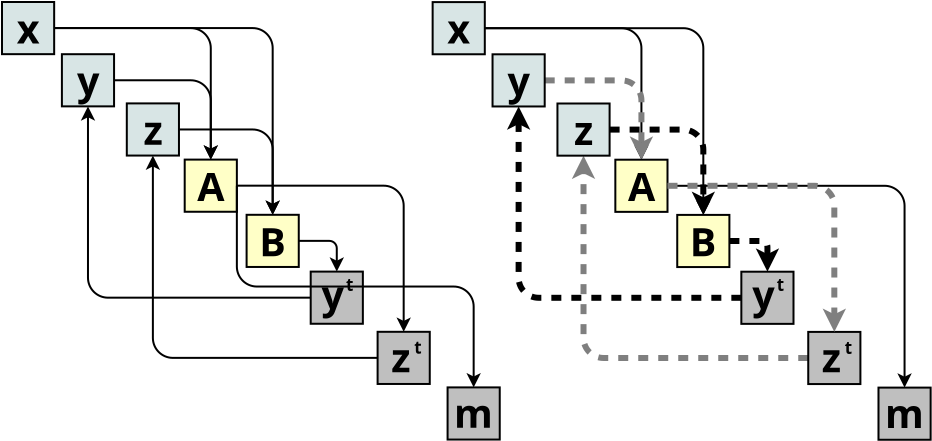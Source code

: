 <?xml version="1.0" encoding="UTF-8"?>
<dia:diagram xmlns:dia="http://www.lysator.liu.se/~alla/dia/">
  <dia:layer name="Background" visible="true" active="true">
    <dia:object type="Standard - ZigZagLine" version="1" id="O0">
      <dia:attribute name="obj_pos">
        <dia:point val="22.3,11.352"/>
      </dia:attribute>
      <dia:attribute name="obj_bb">
        <dia:rectangle val="22.25,11.302;30.493,18.04"/>
      </dia:attribute>
      <dia:attribute name="orth_points">
        <dia:point val="22.3,11.352"/>
        <dia:point val="30.131,11.352"/>
        <dia:point val="30.131,17.928"/>
      </dia:attribute>
      <dia:attribute name="orth_orient">
        <dia:enum val="0"/>
        <dia:enum val="1"/>
      </dia:attribute>
      <dia:attribute name="autorouting">
        <dia:boolean val="true"/>
      </dia:attribute>
      <dia:attribute name="end_arrow">
        <dia:enum val="22"/>
      </dia:attribute>
      <dia:attribute name="end_arrow_length">
        <dia:real val="0.5"/>
      </dia:attribute>
      <dia:attribute name="end_arrow_width">
        <dia:real val="0.5"/>
      </dia:attribute>
      <dia:attribute name="corner_radius">
        <dia:real val="1"/>
      </dia:attribute>
    </dia:object>
    <dia:object type="Standard - ZigZagLine" version="1" id="O1">
      <dia:attribute name="obj_pos">
        <dia:point val="22.3,11.352"/>
      </dia:attribute>
      <dia:attribute name="obj_bb">
        <dia:rectangle val="22.25,11.302;33.588,20.8"/>
      </dia:attribute>
      <dia:attribute name="orth_points">
        <dia:point val="22.3,11.352"/>
        <dia:point val="33.226,11.352"/>
        <dia:point val="33.226,20.688"/>
      </dia:attribute>
      <dia:attribute name="orth_orient">
        <dia:enum val="0"/>
        <dia:enum val="1"/>
      </dia:attribute>
      <dia:attribute name="autorouting">
        <dia:boolean val="true"/>
      </dia:attribute>
      <dia:attribute name="end_arrow">
        <dia:enum val="22"/>
      </dia:attribute>
      <dia:attribute name="end_arrow_length">
        <dia:real val="0.5"/>
      </dia:attribute>
      <dia:attribute name="end_arrow_width">
        <dia:real val="0.5"/>
      </dia:attribute>
      <dia:attribute name="corner_radius">
        <dia:real val="1"/>
      </dia:attribute>
    </dia:object>
    <dia:object type="Standard - ZigZagLine" version="1" id="O2">
      <dia:attribute name="obj_pos">
        <dia:point val="25.295,13.962"/>
      </dia:attribute>
      <dia:attribute name="obj_bb">
        <dia:rectangle val="25.245,13.912;30.493,18.04"/>
      </dia:attribute>
      <dia:attribute name="orth_points">
        <dia:point val="25.295,13.962"/>
        <dia:point val="30.131,13.962"/>
        <dia:point val="30.131,17.928"/>
      </dia:attribute>
      <dia:attribute name="orth_orient">
        <dia:enum val="0"/>
        <dia:enum val="1"/>
      </dia:attribute>
      <dia:attribute name="autorouting">
        <dia:boolean val="true"/>
      </dia:attribute>
      <dia:attribute name="end_arrow">
        <dia:enum val="22"/>
      </dia:attribute>
      <dia:attribute name="end_arrow_length">
        <dia:real val="0.5"/>
      </dia:attribute>
      <dia:attribute name="end_arrow_width">
        <dia:real val="0.5"/>
      </dia:attribute>
      <dia:attribute name="corner_radius">
        <dia:real val="1"/>
      </dia:attribute>
    </dia:object>
    <dia:object type="Standard - ZigZagLine" version="1" id="O3">
      <dia:attribute name="obj_pos">
        <dia:point val="31.435,19.232"/>
      </dia:attribute>
      <dia:attribute name="obj_bb">
        <dia:rectangle val="31.385,19.182;40.138,26.65"/>
      </dia:attribute>
      <dia:attribute name="orth_points">
        <dia:point val="31.435,19.232"/>
        <dia:point val="39.776,19.232"/>
        <dia:point val="39.776,26.538"/>
      </dia:attribute>
      <dia:attribute name="orth_orient">
        <dia:enum val="0"/>
        <dia:enum val="1"/>
      </dia:attribute>
      <dia:attribute name="autorouting">
        <dia:boolean val="true"/>
      </dia:attribute>
      <dia:attribute name="end_arrow">
        <dia:enum val="22"/>
      </dia:attribute>
      <dia:attribute name="end_arrow_length">
        <dia:real val="0.5"/>
      </dia:attribute>
      <dia:attribute name="end_arrow_width">
        <dia:real val="0.5"/>
      </dia:attribute>
      <dia:attribute name="corner_radius">
        <dia:real val="1"/>
      </dia:attribute>
    </dia:object>
    <dia:object type="Standard - ZigZagLine" version="1" id="O4">
      <dia:attribute name="obj_pos">
        <dia:point val="34.53,21.992"/>
      </dia:attribute>
      <dia:attribute name="obj_bb">
        <dia:rectangle val="34.48,21.942;36.793,23.64"/>
      </dia:attribute>
      <dia:attribute name="orth_points">
        <dia:point val="34.53,21.992"/>
        <dia:point val="36.431,21.992"/>
        <dia:point val="36.431,23.528"/>
      </dia:attribute>
      <dia:attribute name="orth_orient">
        <dia:enum val="0"/>
        <dia:enum val="1"/>
      </dia:attribute>
      <dia:attribute name="autorouting">
        <dia:boolean val="true"/>
      </dia:attribute>
      <dia:attribute name="end_arrow">
        <dia:enum val="22"/>
      </dia:attribute>
      <dia:attribute name="end_arrow_length">
        <dia:real val="0.5"/>
      </dia:attribute>
      <dia:attribute name="end_arrow_width">
        <dia:real val="0.5"/>
      </dia:attribute>
      <dia:attribute name="corner_radius">
        <dia:real val="1"/>
      </dia:attribute>
    </dia:object>
    <dia:object type="Standard - ZigZagLine" version="1" id="O5">
      <dia:attribute name="obj_pos">
        <dia:point val="28.54,16.422"/>
      </dia:attribute>
      <dia:attribute name="obj_bb">
        <dia:rectangle val="28.49,16.372;33.588,20.8"/>
      </dia:attribute>
      <dia:attribute name="orth_points">
        <dia:point val="28.54,16.422"/>
        <dia:point val="33.226,16.422"/>
        <dia:point val="33.226,20.688"/>
      </dia:attribute>
      <dia:attribute name="orth_orient">
        <dia:enum val="0"/>
        <dia:enum val="1"/>
      </dia:attribute>
      <dia:attribute name="autorouting">
        <dia:boolean val="true"/>
      </dia:attribute>
      <dia:attribute name="end_arrow">
        <dia:enum val="22"/>
      </dia:attribute>
      <dia:attribute name="end_arrow_length">
        <dia:real val="0.5"/>
      </dia:attribute>
      <dia:attribute name="end_arrow_width">
        <dia:real val="0.5"/>
      </dia:attribute>
      <dia:attribute name="corner_radius">
        <dia:real val="1"/>
      </dia:attribute>
    </dia:object>
    <dia:object type="Standard - ZigZagLine" version="1" id="O6">
      <dia:attribute name="obj_pos">
        <dia:point val="38.472,27.842"/>
      </dia:attribute>
      <dia:attribute name="obj_bb">
        <dia:rectangle val="26.874,17.614;38.522,27.892"/>
      </dia:attribute>
      <dia:attribute name="orth_points">
        <dia:point val="38.472,27.842"/>
        <dia:point val="27.236,27.842"/>
        <dia:point val="27.236,17.726"/>
      </dia:attribute>
      <dia:attribute name="orth_orient">
        <dia:enum val="0"/>
        <dia:enum val="1"/>
      </dia:attribute>
      <dia:attribute name="autorouting">
        <dia:boolean val="true"/>
      </dia:attribute>
      <dia:attribute name="end_arrow">
        <dia:enum val="22"/>
      </dia:attribute>
      <dia:attribute name="end_arrow_length">
        <dia:real val="0.5"/>
      </dia:attribute>
      <dia:attribute name="end_arrow_width">
        <dia:real val="0.5"/>
      </dia:attribute>
      <dia:attribute name="corner_radius">
        <dia:real val="1"/>
      </dia:attribute>
    </dia:object>
    <dia:object type="Standard - ZigZagLine" version="1" id="O7">
      <dia:attribute name="obj_pos">
        <dia:point val="35.127,24.832"/>
      </dia:attribute>
      <dia:attribute name="obj_bb">
        <dia:rectangle val="23.629,15.154;35.177,24.882"/>
      </dia:attribute>
      <dia:attribute name="orth_points">
        <dia:point val="35.127,24.832"/>
        <dia:point val="23.991,24.832"/>
        <dia:point val="23.991,15.266"/>
      </dia:attribute>
      <dia:attribute name="orth_orient">
        <dia:enum val="0"/>
        <dia:enum val="1"/>
      </dia:attribute>
      <dia:attribute name="autorouting">
        <dia:boolean val="true"/>
      </dia:attribute>
      <dia:attribute name="end_arrow">
        <dia:enum val="22"/>
      </dia:attribute>
      <dia:attribute name="end_arrow_length">
        <dia:real val="0.5"/>
      </dia:attribute>
      <dia:attribute name="end_arrow_width">
        <dia:real val="0.5"/>
      </dia:attribute>
      <dia:attribute name="corner_radius">
        <dia:real val="1"/>
      </dia:attribute>
    </dia:object>
    <dia:object type="Standard - Box" version="0" id="O8">
      <dia:attribute name="obj_pos">
        <dia:point val="19.692,10.048"/>
      </dia:attribute>
      <dia:attribute name="obj_bb">
        <dia:rectangle val="19.642,9.998;22.35,12.706"/>
      </dia:attribute>
      <dia:attribute name="elem_corner">
        <dia:point val="19.692,10.048"/>
      </dia:attribute>
      <dia:attribute name="elem_width">
        <dia:real val="2.608"/>
      </dia:attribute>
      <dia:attribute name="elem_height">
        <dia:real val="2.608"/>
      </dia:attribute>
      <dia:attribute name="border_width">
        <dia:real val="0.1"/>
      </dia:attribute>
      <dia:attribute name="inner_color">
        <dia:color val="#d8e5e5"/>
      </dia:attribute>
      <dia:attribute name="show_background">
        <dia:boolean val="true"/>
      </dia:attribute>
      <dia:attribute name="aspect">
        <dia:enum val="2"/>
      </dia:attribute>
    </dia:object>
    <dia:object type="Standard - Text" version="1" id="O9">
      <dia:attribute name="obj_pos">
        <dia:point val="20.996,11.352"/>
      </dia:attribute>
      <dia:attribute name="obj_bb">
        <dia:rectangle val="20.359,10.201;21.634,12.503"/>
      </dia:attribute>
      <dia:attribute name="text">
        <dia:composite type="text">
          <dia:attribute name="string">
            <dia:string>#x#</dia:string>
          </dia:attribute>
          <dia:attribute name="font">
            <dia:font family="sans" style="80" name="Helvetica-Bold"/>
          </dia:attribute>
          <dia:attribute name="height">
            <dia:real val="2.469"/>
          </dia:attribute>
          <dia:attribute name="pos">
            <dia:point val="20.996,12.036"/>
          </dia:attribute>
          <dia:attribute name="color">
            <dia:color val="#000000"/>
          </dia:attribute>
          <dia:attribute name="alignment">
            <dia:enum val="1"/>
          </dia:attribute>
        </dia:composite>
      </dia:attribute>
      <dia:attribute name="valign">
        <dia:enum val="2"/>
      </dia:attribute>
      <dia:connections>
        <dia:connection handle="0" to="O8" connection="8"/>
      </dia:connections>
    </dia:object>
    <dia:object type="Standard - Box" version="0" id="O10">
      <dia:attribute name="obj_pos">
        <dia:point val="22.687,12.658"/>
      </dia:attribute>
      <dia:attribute name="obj_bb">
        <dia:rectangle val="22.637,12.608;25.345,15.316"/>
      </dia:attribute>
      <dia:attribute name="elem_corner">
        <dia:point val="22.687,12.658"/>
      </dia:attribute>
      <dia:attribute name="elem_width">
        <dia:real val="2.608"/>
      </dia:attribute>
      <dia:attribute name="elem_height">
        <dia:real val="2.608"/>
      </dia:attribute>
      <dia:attribute name="border_width">
        <dia:real val="0.1"/>
      </dia:attribute>
      <dia:attribute name="inner_color">
        <dia:color val="#d8e5e5"/>
      </dia:attribute>
      <dia:attribute name="show_background">
        <dia:boolean val="true"/>
      </dia:attribute>
      <dia:attribute name="aspect">
        <dia:enum val="2"/>
      </dia:attribute>
    </dia:object>
    <dia:object type="Standard - Text" version="1" id="O11">
      <dia:attribute name="obj_pos">
        <dia:point val="23.991,13.962"/>
      </dia:attribute>
      <dia:attribute name="obj_bb">
        <dia:rectangle val="23.347,12.811;24.635,15.113"/>
      </dia:attribute>
      <dia:attribute name="text">
        <dia:composite type="text">
          <dia:attribute name="string">
            <dia:string>#y#</dia:string>
          </dia:attribute>
          <dia:attribute name="font">
            <dia:font family="sans" style="80" name="Helvetica-Bold"/>
          </dia:attribute>
          <dia:attribute name="height">
            <dia:real val="2.469"/>
          </dia:attribute>
          <dia:attribute name="pos">
            <dia:point val="23.991,14.646"/>
          </dia:attribute>
          <dia:attribute name="color">
            <dia:color val="#000000"/>
          </dia:attribute>
          <dia:attribute name="alignment">
            <dia:enum val="1"/>
          </dia:attribute>
        </dia:composite>
      </dia:attribute>
      <dia:attribute name="valign">
        <dia:enum val="2"/>
      </dia:attribute>
      <dia:connections>
        <dia:connection handle="0" to="O10" connection="8"/>
      </dia:connections>
    </dia:object>
    <dia:object type="Standard - Box" version="0" id="O12">
      <dia:attribute name="obj_pos">
        <dia:point val="25.932,15.118"/>
      </dia:attribute>
      <dia:attribute name="obj_bb">
        <dia:rectangle val="25.882,15.068;28.59,17.776"/>
      </dia:attribute>
      <dia:attribute name="elem_corner">
        <dia:point val="25.932,15.118"/>
      </dia:attribute>
      <dia:attribute name="elem_width">
        <dia:real val="2.608"/>
      </dia:attribute>
      <dia:attribute name="elem_height">
        <dia:real val="2.608"/>
      </dia:attribute>
      <dia:attribute name="border_width">
        <dia:real val="0.1"/>
      </dia:attribute>
      <dia:attribute name="inner_color">
        <dia:color val="#d8e5e5"/>
      </dia:attribute>
      <dia:attribute name="show_background">
        <dia:boolean val="true"/>
      </dia:attribute>
      <dia:attribute name="aspect">
        <dia:enum val="2"/>
      </dia:attribute>
    </dia:object>
    <dia:object type="Standard - Text" version="1" id="O13">
      <dia:attribute name="obj_pos">
        <dia:point val="27.236,16.422"/>
      </dia:attribute>
      <dia:attribute name="obj_bb">
        <dia:rectangle val="26.661,15.271;27.811,17.573"/>
      </dia:attribute>
      <dia:attribute name="text">
        <dia:composite type="text">
          <dia:attribute name="string">
            <dia:string>#z#</dia:string>
          </dia:attribute>
          <dia:attribute name="font">
            <dia:font family="sans" style="80" name="Helvetica-Bold"/>
          </dia:attribute>
          <dia:attribute name="height">
            <dia:real val="2.469"/>
          </dia:attribute>
          <dia:attribute name="pos">
            <dia:point val="27.236,17.106"/>
          </dia:attribute>
          <dia:attribute name="color">
            <dia:color val="#000000"/>
          </dia:attribute>
          <dia:attribute name="alignment">
            <dia:enum val="1"/>
          </dia:attribute>
        </dia:composite>
      </dia:attribute>
      <dia:attribute name="valign">
        <dia:enum val="2"/>
      </dia:attribute>
      <dia:connections>
        <dia:connection handle="0" to="O12" connection="8"/>
      </dia:connections>
    </dia:object>
    <dia:object type="Standard - Box" version="0" id="O14">
      <dia:attribute name="obj_pos">
        <dia:point val="28.827,17.928"/>
      </dia:attribute>
      <dia:attribute name="obj_bb">
        <dia:rectangle val="28.777,17.878;31.485,20.586"/>
      </dia:attribute>
      <dia:attribute name="elem_corner">
        <dia:point val="28.827,17.928"/>
      </dia:attribute>
      <dia:attribute name="elem_width">
        <dia:real val="2.608"/>
      </dia:attribute>
      <dia:attribute name="elem_height">
        <dia:real val="2.608"/>
      </dia:attribute>
      <dia:attribute name="border_width">
        <dia:real val="0.1"/>
      </dia:attribute>
      <dia:attribute name="inner_color">
        <dia:color val="#ffffc7"/>
      </dia:attribute>
      <dia:attribute name="show_background">
        <dia:boolean val="true"/>
      </dia:attribute>
      <dia:attribute name="aspect">
        <dia:enum val="2"/>
      </dia:attribute>
    </dia:object>
    <dia:object type="Standard - Text" version="1" id="O15">
      <dia:attribute name="obj_pos">
        <dia:point val="30.131,19.232"/>
      </dia:attribute>
      <dia:attribute name="obj_bb">
        <dia:rectangle val="29.366,18.081;30.896,20.383"/>
      </dia:attribute>
      <dia:attribute name="text">
        <dia:composite type="text">
          <dia:attribute name="string">
            <dia:string>#A#</dia:string>
          </dia:attribute>
          <dia:attribute name="font">
            <dia:font family="sans" style="80" name="Helvetica-Bold"/>
          </dia:attribute>
          <dia:attribute name="height">
            <dia:real val="2.469"/>
          </dia:attribute>
          <dia:attribute name="pos">
            <dia:point val="30.131,19.916"/>
          </dia:attribute>
          <dia:attribute name="color">
            <dia:color val="#000000"/>
          </dia:attribute>
          <dia:attribute name="alignment">
            <dia:enum val="1"/>
          </dia:attribute>
        </dia:composite>
      </dia:attribute>
      <dia:attribute name="valign">
        <dia:enum val="2"/>
      </dia:attribute>
      <dia:connections>
        <dia:connection handle="0" to="O14" connection="8"/>
      </dia:connections>
    </dia:object>
    <dia:object type="Standard - Box" version="0" id="O16">
      <dia:attribute name="obj_pos">
        <dia:point val="31.922,20.688"/>
      </dia:attribute>
      <dia:attribute name="obj_bb">
        <dia:rectangle val="31.872,20.638;34.58,23.346"/>
      </dia:attribute>
      <dia:attribute name="elem_corner">
        <dia:point val="31.922,20.688"/>
      </dia:attribute>
      <dia:attribute name="elem_width">
        <dia:real val="2.608"/>
      </dia:attribute>
      <dia:attribute name="elem_height">
        <dia:real val="2.608"/>
      </dia:attribute>
      <dia:attribute name="border_width">
        <dia:real val="0.1"/>
      </dia:attribute>
      <dia:attribute name="inner_color">
        <dia:color val="#ffffc7"/>
      </dia:attribute>
      <dia:attribute name="show_background">
        <dia:boolean val="true"/>
      </dia:attribute>
      <dia:attribute name="aspect">
        <dia:enum val="2"/>
      </dia:attribute>
    </dia:object>
    <dia:object type="Standard - Text" version="1" id="O17">
      <dia:attribute name="obj_pos">
        <dia:point val="33.226,21.992"/>
      </dia:attribute>
      <dia:attribute name="obj_bb">
        <dia:rectangle val="32.472,20.841;33.98,23.143"/>
      </dia:attribute>
      <dia:attribute name="text">
        <dia:composite type="text">
          <dia:attribute name="string">
            <dia:string>#B#</dia:string>
          </dia:attribute>
          <dia:attribute name="font">
            <dia:font family="sans" style="80" name="Helvetica-Bold"/>
          </dia:attribute>
          <dia:attribute name="height">
            <dia:real val="2.469"/>
          </dia:attribute>
          <dia:attribute name="pos">
            <dia:point val="33.226,22.676"/>
          </dia:attribute>
          <dia:attribute name="color">
            <dia:color val="#000000"/>
          </dia:attribute>
          <dia:attribute name="alignment">
            <dia:enum val="1"/>
          </dia:attribute>
        </dia:composite>
      </dia:attribute>
      <dia:attribute name="valign">
        <dia:enum val="2"/>
      </dia:attribute>
      <dia:connections>
        <dia:connection handle="0" to="O16" connection="8"/>
      </dia:connections>
    </dia:object>
    <dia:object type="Standard - Box" version="0" id="O18">
      <dia:attribute name="obj_pos">
        <dia:point val="35.127,23.528"/>
      </dia:attribute>
      <dia:attribute name="obj_bb">
        <dia:rectangle val="35.077,23.478;37.785,26.186"/>
      </dia:attribute>
      <dia:attribute name="elem_corner">
        <dia:point val="35.127,23.528"/>
      </dia:attribute>
      <dia:attribute name="elem_width">
        <dia:real val="2.608"/>
      </dia:attribute>
      <dia:attribute name="elem_height">
        <dia:real val="2.608"/>
      </dia:attribute>
      <dia:attribute name="border_width">
        <dia:real val="0.1"/>
      </dia:attribute>
      <dia:attribute name="inner_color">
        <dia:color val="#bfbfbf"/>
      </dia:attribute>
      <dia:attribute name="show_background">
        <dia:boolean val="true"/>
      </dia:attribute>
      <dia:attribute name="aspect">
        <dia:enum val="2"/>
      </dia:attribute>
    </dia:object>
    <dia:group>
      <dia:object type="Standard - Text" version="1" id="O19">
        <dia:attribute name="obj_pos">
          <dia:point val="36.221,24.652"/>
        </dia:attribute>
        <dia:attribute name="obj_bb">
          <dia:rectangle val="35.577,23.501;36.865,25.803"/>
        </dia:attribute>
        <dia:attribute name="text">
          <dia:composite type="text">
            <dia:attribute name="string">
              <dia:string>#y#</dia:string>
            </dia:attribute>
            <dia:attribute name="font">
              <dia:font family="sans" style="80" name="Helvetica-Bold"/>
            </dia:attribute>
            <dia:attribute name="height">
              <dia:real val="2.469"/>
            </dia:attribute>
            <dia:attribute name="pos">
              <dia:point val="36.221,25.336"/>
            </dia:attribute>
            <dia:attribute name="color">
              <dia:color val="#000000"/>
            </dia:attribute>
            <dia:attribute name="alignment">
              <dia:enum val="1"/>
            </dia:attribute>
          </dia:composite>
        </dia:attribute>
        <dia:attribute name="valign">
          <dia:enum val="2"/>
        </dia:attribute>
      </dia:object>
      <dia:object type="Standard - Text" version="1" id="O20">
        <dia:attribute name="obj_pos">
          <dia:point val="36.895,24.498"/>
        </dia:attribute>
        <dia:attribute name="obj_bb">
          <dia:rectangle val="36.895,23.711;37.3,24.698"/>
        </dia:attribute>
        <dia:attribute name="text">
          <dia:composite type="text">
            <dia:attribute name="string">
              <dia:string>#t#</dia:string>
            </dia:attribute>
            <dia:attribute name="font">
              <dia:font family="sans" style="80" name="Helvetica-Bold"/>
            </dia:attribute>
            <dia:attribute name="height">
              <dia:real val="1.058"/>
            </dia:attribute>
            <dia:attribute name="pos">
              <dia:point val="36.895,24.498"/>
            </dia:attribute>
            <dia:attribute name="color">
              <dia:color val="#000000"/>
            </dia:attribute>
            <dia:attribute name="alignment">
              <dia:enum val="0"/>
            </dia:attribute>
          </dia:composite>
        </dia:attribute>
        <dia:attribute name="valign">
          <dia:enum val="3"/>
        </dia:attribute>
      </dia:object>
    </dia:group>
    <dia:object type="Standard - Box" version="0" id="O21">
      <dia:attribute name="obj_pos">
        <dia:point val="38.472,26.538"/>
      </dia:attribute>
      <dia:attribute name="obj_bb">
        <dia:rectangle val="38.422,26.488;41.13,29.196"/>
      </dia:attribute>
      <dia:attribute name="elem_corner">
        <dia:point val="38.472,26.538"/>
      </dia:attribute>
      <dia:attribute name="elem_width">
        <dia:real val="2.608"/>
      </dia:attribute>
      <dia:attribute name="elem_height">
        <dia:real val="2.608"/>
      </dia:attribute>
      <dia:attribute name="border_width">
        <dia:real val="0.1"/>
      </dia:attribute>
      <dia:attribute name="inner_color">
        <dia:color val="#bfbfbf"/>
      </dia:attribute>
      <dia:attribute name="show_background">
        <dia:boolean val="true"/>
      </dia:attribute>
      <dia:attribute name="aspect">
        <dia:enum val="2"/>
      </dia:attribute>
    </dia:object>
    <dia:group>
      <dia:object type="Standard - Text" version="1" id="O22">
        <dia:attribute name="obj_pos">
          <dia:point val="39.626,27.792"/>
        </dia:attribute>
        <dia:attribute name="obj_bb">
          <dia:rectangle val="39.051,26.641;40.201,28.943"/>
        </dia:attribute>
        <dia:attribute name="text">
          <dia:composite type="text">
            <dia:attribute name="string">
              <dia:string>#z#</dia:string>
            </dia:attribute>
            <dia:attribute name="font">
              <dia:font family="sans" style="80" name="Helvetica-Bold"/>
            </dia:attribute>
            <dia:attribute name="height">
              <dia:real val="2.469"/>
            </dia:attribute>
            <dia:attribute name="pos">
              <dia:point val="39.626,28.476"/>
            </dia:attribute>
            <dia:attribute name="color">
              <dia:color val="#000000"/>
            </dia:attribute>
            <dia:attribute name="alignment">
              <dia:enum val="1"/>
            </dia:attribute>
          </dia:composite>
        </dia:attribute>
        <dia:attribute name="valign">
          <dia:enum val="2"/>
        </dia:attribute>
      </dia:object>
      <dia:object type="Standard - Text" version="1" id="O23">
        <dia:attribute name="obj_pos">
          <dia:point val="40.3,27.638"/>
        </dia:attribute>
        <dia:attribute name="obj_bb">
          <dia:rectangle val="40.3,26.851;40.705,27.838"/>
        </dia:attribute>
        <dia:attribute name="text">
          <dia:composite type="text">
            <dia:attribute name="string">
              <dia:string>#t#</dia:string>
            </dia:attribute>
            <dia:attribute name="font">
              <dia:font family="sans" style="80" name="Helvetica-Bold"/>
            </dia:attribute>
            <dia:attribute name="height">
              <dia:real val="1.058"/>
            </dia:attribute>
            <dia:attribute name="pos">
              <dia:point val="40.3,27.638"/>
            </dia:attribute>
            <dia:attribute name="color">
              <dia:color val="#000000"/>
            </dia:attribute>
            <dia:attribute name="alignment">
              <dia:enum val="0"/>
            </dia:attribute>
          </dia:composite>
        </dia:attribute>
        <dia:attribute name="valign">
          <dia:enum val="3"/>
        </dia:attribute>
      </dia:object>
    </dia:group>
    <dia:object type="Standard - ZigZagLine" version="1" id="O24">
      <dia:attribute name="obj_pos">
        <dia:point val="43.832,11.357"/>
      </dia:attribute>
      <dia:attribute name="obj_bb">
        <dia:rectangle val="43.782,11.307;52.025,18.045"/>
      </dia:attribute>
      <dia:attribute name="orth_points">
        <dia:point val="43.832,11.357"/>
        <dia:point val="51.663,11.357"/>
        <dia:point val="51.663,17.933"/>
      </dia:attribute>
      <dia:attribute name="orth_orient">
        <dia:enum val="0"/>
        <dia:enum val="1"/>
      </dia:attribute>
      <dia:attribute name="autorouting">
        <dia:boolean val="true"/>
      </dia:attribute>
      <dia:attribute name="end_arrow">
        <dia:enum val="22"/>
      </dia:attribute>
      <dia:attribute name="end_arrow_length">
        <dia:real val="0.5"/>
      </dia:attribute>
      <dia:attribute name="end_arrow_width">
        <dia:real val="0.5"/>
      </dia:attribute>
      <dia:attribute name="corner_radius">
        <dia:real val="1"/>
      </dia:attribute>
    </dia:object>
    <dia:object type="Standard - ZigZagLine" version="1" id="O25">
      <dia:attribute name="obj_pos">
        <dia:point val="43.832,11.357"/>
      </dia:attribute>
      <dia:attribute name="obj_bb">
        <dia:rectangle val="43.782,11.307;55.12,20.805"/>
      </dia:attribute>
      <dia:attribute name="orth_points">
        <dia:point val="43.832,11.357"/>
        <dia:point val="54.758,11.357"/>
        <dia:point val="54.758,20.693"/>
      </dia:attribute>
      <dia:attribute name="orth_orient">
        <dia:enum val="0"/>
        <dia:enum val="1"/>
      </dia:attribute>
      <dia:attribute name="autorouting">
        <dia:boolean val="true"/>
      </dia:attribute>
      <dia:attribute name="end_arrow">
        <dia:enum val="22"/>
      </dia:attribute>
      <dia:attribute name="end_arrow_length">
        <dia:real val="0.5"/>
      </dia:attribute>
      <dia:attribute name="end_arrow_width">
        <dia:real val="0.5"/>
      </dia:attribute>
      <dia:attribute name="corner_radius">
        <dia:real val="1"/>
      </dia:attribute>
    </dia:object>
    <dia:object type="Standard - ZigZagLine" version="1" id="O26">
      <dia:attribute name="obj_pos">
        <dia:point val="46.827,13.967"/>
      </dia:attribute>
      <dia:attribute name="obj_bb">
        <dia:rectangle val="46.677,13.817;52.248,18.268"/>
      </dia:attribute>
      <dia:attribute name="orth_points">
        <dia:point val="46.827,13.967"/>
        <dia:point val="51.663,13.967"/>
        <dia:point val="51.663,17.933"/>
      </dia:attribute>
      <dia:attribute name="orth_orient">
        <dia:enum val="0"/>
        <dia:enum val="1"/>
      </dia:attribute>
      <dia:attribute name="autorouting">
        <dia:boolean val="true"/>
      </dia:attribute>
      <dia:attribute name="line_color">
        <dia:color val="#7f7f7f"/>
      </dia:attribute>
      <dia:attribute name="line_width">
        <dia:real val="0.3"/>
      </dia:attribute>
      <dia:attribute name="line_style">
        <dia:enum val="1"/>
      </dia:attribute>
      <dia:attribute name="end_arrow">
        <dia:enum val="22"/>
      </dia:attribute>
      <dia:attribute name="end_arrow_length">
        <dia:real val="0.5"/>
      </dia:attribute>
      <dia:attribute name="end_arrow_width">
        <dia:real val="0.5"/>
      </dia:attribute>
      <dia:attribute name="dashlength">
        <dia:real val="0.5"/>
      </dia:attribute>
      <dia:attribute name="corner_radius">
        <dia:real val="1"/>
      </dia:attribute>
    </dia:object>
    <dia:object type="Standard - ZigZagLine" version="1" id="O27">
      <dia:attribute name="obj_pos">
        <dia:point val="56.062,21.997"/>
      </dia:attribute>
      <dia:attribute name="obj_bb">
        <dia:rectangle val="55.912,21.847;58.548,23.869"/>
      </dia:attribute>
      <dia:attribute name="orth_points">
        <dia:point val="56.062,21.997"/>
        <dia:point val="57.963,21.997"/>
        <dia:point val="57.963,23.533"/>
      </dia:attribute>
      <dia:attribute name="orth_orient">
        <dia:enum val="0"/>
        <dia:enum val="1"/>
      </dia:attribute>
      <dia:attribute name="autorouting">
        <dia:boolean val="true"/>
      </dia:attribute>
      <dia:attribute name="line_width">
        <dia:real val="0.3"/>
      </dia:attribute>
      <dia:attribute name="line_style">
        <dia:enum val="1"/>
      </dia:attribute>
      <dia:attribute name="end_arrow">
        <dia:enum val="22"/>
      </dia:attribute>
      <dia:attribute name="end_arrow_length">
        <dia:real val="0.5"/>
      </dia:attribute>
      <dia:attribute name="end_arrow_width">
        <dia:real val="0.5"/>
      </dia:attribute>
      <dia:attribute name="dashlength">
        <dia:real val="0.5"/>
      </dia:attribute>
      <dia:attribute name="corner_radius">
        <dia:real val="1"/>
      </dia:attribute>
    </dia:object>
    <dia:object type="Standard - ZigZagLine" version="1" id="O28">
      <dia:attribute name="obj_pos">
        <dia:point val="50.072,16.427"/>
      </dia:attribute>
      <dia:attribute name="obj_bb">
        <dia:rectangle val="49.922,16.277;55.343,21.029"/>
      </dia:attribute>
      <dia:attribute name="orth_points">
        <dia:point val="50.072,16.427"/>
        <dia:point val="54.758,16.427"/>
        <dia:point val="54.758,20.693"/>
      </dia:attribute>
      <dia:attribute name="orth_orient">
        <dia:enum val="0"/>
        <dia:enum val="1"/>
      </dia:attribute>
      <dia:attribute name="autorouting">
        <dia:boolean val="true"/>
      </dia:attribute>
      <dia:attribute name="line_width">
        <dia:real val="0.3"/>
      </dia:attribute>
      <dia:attribute name="line_style">
        <dia:enum val="1"/>
      </dia:attribute>
      <dia:attribute name="end_arrow">
        <dia:enum val="22"/>
      </dia:attribute>
      <dia:attribute name="end_arrow_length">
        <dia:real val="0.5"/>
      </dia:attribute>
      <dia:attribute name="end_arrow_width">
        <dia:real val="0.5"/>
      </dia:attribute>
      <dia:attribute name="dashlength">
        <dia:real val="0.5"/>
      </dia:attribute>
      <dia:attribute name="corner_radius">
        <dia:real val="1"/>
      </dia:attribute>
    </dia:object>
    <dia:object type="Standard - ZigZagLine" version="1" id="O29">
      <dia:attribute name="obj_pos">
        <dia:point val="60.004,27.847"/>
      </dia:attribute>
      <dia:attribute name="obj_bb">
        <dia:rectangle val="48.182,17.395;60.154,27.997"/>
      </dia:attribute>
      <dia:attribute name="orth_points">
        <dia:point val="60.004,27.847"/>
        <dia:point val="48.768,27.847"/>
        <dia:point val="48.768,17.731"/>
      </dia:attribute>
      <dia:attribute name="orth_orient">
        <dia:enum val="0"/>
        <dia:enum val="1"/>
      </dia:attribute>
      <dia:attribute name="autorouting">
        <dia:boolean val="true"/>
      </dia:attribute>
      <dia:attribute name="line_color">
        <dia:color val="#7f7f7f"/>
      </dia:attribute>
      <dia:attribute name="line_width">
        <dia:real val="0.3"/>
      </dia:attribute>
      <dia:attribute name="line_style">
        <dia:enum val="1"/>
      </dia:attribute>
      <dia:attribute name="end_arrow">
        <dia:enum val="22"/>
      </dia:attribute>
      <dia:attribute name="end_arrow_length">
        <dia:real val="0.5"/>
      </dia:attribute>
      <dia:attribute name="end_arrow_width">
        <dia:real val="0.5"/>
      </dia:attribute>
      <dia:attribute name="dashlength">
        <dia:real val="0.5"/>
      </dia:attribute>
      <dia:attribute name="corner_radius">
        <dia:real val="1"/>
      </dia:attribute>
    </dia:object>
    <dia:object type="Standard - ZigZagLine" version="1" id="O30">
      <dia:attribute name="obj_pos">
        <dia:point val="56.659,24.837"/>
      </dia:attribute>
      <dia:attribute name="obj_bb">
        <dia:rectangle val="44.937,14.935;56.809,24.987"/>
      </dia:attribute>
      <dia:attribute name="orth_points">
        <dia:point val="56.659,24.837"/>
        <dia:point val="45.523,24.837"/>
        <dia:point val="45.523,15.271"/>
      </dia:attribute>
      <dia:attribute name="orth_orient">
        <dia:enum val="0"/>
        <dia:enum val="1"/>
      </dia:attribute>
      <dia:attribute name="autorouting">
        <dia:boolean val="true"/>
      </dia:attribute>
      <dia:attribute name="line_width">
        <dia:real val="0.3"/>
      </dia:attribute>
      <dia:attribute name="line_style">
        <dia:enum val="1"/>
      </dia:attribute>
      <dia:attribute name="end_arrow">
        <dia:enum val="22"/>
      </dia:attribute>
      <dia:attribute name="end_arrow_length">
        <dia:real val="0.5"/>
      </dia:attribute>
      <dia:attribute name="end_arrow_width">
        <dia:real val="0.5"/>
      </dia:attribute>
      <dia:attribute name="dashlength">
        <dia:real val="0.5"/>
      </dia:attribute>
      <dia:attribute name="corner_radius">
        <dia:real val="1"/>
      </dia:attribute>
    </dia:object>
    <dia:group>
      <dia:object type="Standard - Box" version="0" id="O31">
        <dia:attribute name="obj_pos">
          <dia:point val="41.224,10.053"/>
        </dia:attribute>
        <dia:attribute name="obj_bb">
          <dia:rectangle val="41.174,10.003;43.882,12.711"/>
        </dia:attribute>
        <dia:attribute name="elem_corner">
          <dia:point val="41.224,10.053"/>
        </dia:attribute>
        <dia:attribute name="elem_width">
          <dia:real val="2.608"/>
        </dia:attribute>
        <dia:attribute name="elem_height">
          <dia:real val="2.608"/>
        </dia:attribute>
        <dia:attribute name="border_width">
          <dia:real val="0.1"/>
        </dia:attribute>
        <dia:attribute name="inner_color">
          <dia:color val="#d8e5e5"/>
        </dia:attribute>
        <dia:attribute name="show_background">
          <dia:boolean val="true"/>
        </dia:attribute>
        <dia:attribute name="aspect">
          <dia:enum val="2"/>
        </dia:attribute>
      </dia:object>
      <dia:object type="Standard - Text" version="1" id="O32">
        <dia:attribute name="obj_pos">
          <dia:point val="42.528,11.357"/>
        </dia:attribute>
        <dia:attribute name="obj_bb">
          <dia:rectangle val="41.89,10.206;43.165,12.508"/>
        </dia:attribute>
        <dia:attribute name="text">
          <dia:composite type="text">
            <dia:attribute name="string">
              <dia:string>#x#</dia:string>
            </dia:attribute>
            <dia:attribute name="font">
              <dia:font family="sans" style="80" name="Helvetica-Bold"/>
            </dia:attribute>
            <dia:attribute name="height">
              <dia:real val="2.469"/>
            </dia:attribute>
            <dia:attribute name="pos">
              <dia:point val="42.528,12.041"/>
            </dia:attribute>
            <dia:attribute name="color">
              <dia:color val="#000000"/>
            </dia:attribute>
            <dia:attribute name="alignment">
              <dia:enum val="1"/>
            </dia:attribute>
          </dia:composite>
        </dia:attribute>
        <dia:attribute name="valign">
          <dia:enum val="2"/>
        </dia:attribute>
        <dia:connections>
          <dia:connection handle="0" to="O31" connection="8"/>
        </dia:connections>
      </dia:object>
    </dia:group>
    <dia:group>
      <dia:object type="Standard - Box" version="0" id="O33">
        <dia:attribute name="obj_pos">
          <dia:point val="44.219,12.663"/>
        </dia:attribute>
        <dia:attribute name="obj_bb">
          <dia:rectangle val="44.169,12.613;46.877,15.321"/>
        </dia:attribute>
        <dia:attribute name="elem_corner">
          <dia:point val="44.219,12.663"/>
        </dia:attribute>
        <dia:attribute name="elem_width">
          <dia:real val="2.608"/>
        </dia:attribute>
        <dia:attribute name="elem_height">
          <dia:real val="2.608"/>
        </dia:attribute>
        <dia:attribute name="border_width">
          <dia:real val="0.1"/>
        </dia:attribute>
        <dia:attribute name="inner_color">
          <dia:color val="#d8e5e5"/>
        </dia:attribute>
        <dia:attribute name="show_background">
          <dia:boolean val="true"/>
        </dia:attribute>
        <dia:attribute name="aspect">
          <dia:enum val="2"/>
        </dia:attribute>
      </dia:object>
      <dia:object type="Standard - Text" version="1" id="O34">
        <dia:attribute name="obj_pos">
          <dia:point val="45.523,13.967"/>
        </dia:attribute>
        <dia:attribute name="obj_bb">
          <dia:rectangle val="44.879,12.816;46.166,15.118"/>
        </dia:attribute>
        <dia:attribute name="text">
          <dia:composite type="text">
            <dia:attribute name="string">
              <dia:string>#y#</dia:string>
            </dia:attribute>
            <dia:attribute name="font">
              <dia:font family="sans" style="80" name="Helvetica-Bold"/>
            </dia:attribute>
            <dia:attribute name="height">
              <dia:real val="2.469"/>
            </dia:attribute>
            <dia:attribute name="pos">
              <dia:point val="45.523,14.651"/>
            </dia:attribute>
            <dia:attribute name="color">
              <dia:color val="#000000"/>
            </dia:attribute>
            <dia:attribute name="alignment">
              <dia:enum val="1"/>
            </dia:attribute>
          </dia:composite>
        </dia:attribute>
        <dia:attribute name="valign">
          <dia:enum val="2"/>
        </dia:attribute>
        <dia:connections>
          <dia:connection handle="0" to="O33" connection="8"/>
        </dia:connections>
      </dia:object>
    </dia:group>
    <dia:group>
      <dia:object type="Standard - Box" version="0" id="O35">
        <dia:attribute name="obj_pos">
          <dia:point val="47.464,15.123"/>
        </dia:attribute>
        <dia:attribute name="obj_bb">
          <dia:rectangle val="47.414,15.073;50.122,17.781"/>
        </dia:attribute>
        <dia:attribute name="elem_corner">
          <dia:point val="47.464,15.123"/>
        </dia:attribute>
        <dia:attribute name="elem_width">
          <dia:real val="2.608"/>
        </dia:attribute>
        <dia:attribute name="elem_height">
          <dia:real val="2.608"/>
        </dia:attribute>
        <dia:attribute name="border_width">
          <dia:real val="0.1"/>
        </dia:attribute>
        <dia:attribute name="inner_color">
          <dia:color val="#d8e5e5"/>
        </dia:attribute>
        <dia:attribute name="show_background">
          <dia:boolean val="true"/>
        </dia:attribute>
        <dia:attribute name="aspect">
          <dia:enum val="2"/>
        </dia:attribute>
      </dia:object>
      <dia:object type="Standard - Text" version="1" id="O36">
        <dia:attribute name="obj_pos">
          <dia:point val="48.768,16.427"/>
        </dia:attribute>
        <dia:attribute name="obj_bb">
          <dia:rectangle val="48.193,15.276;49.343,17.578"/>
        </dia:attribute>
        <dia:attribute name="text">
          <dia:composite type="text">
            <dia:attribute name="string">
              <dia:string>#z#</dia:string>
            </dia:attribute>
            <dia:attribute name="font">
              <dia:font family="sans" style="80" name="Helvetica-Bold"/>
            </dia:attribute>
            <dia:attribute name="height">
              <dia:real val="2.469"/>
            </dia:attribute>
            <dia:attribute name="pos">
              <dia:point val="48.768,17.111"/>
            </dia:attribute>
            <dia:attribute name="color">
              <dia:color val="#000000"/>
            </dia:attribute>
            <dia:attribute name="alignment">
              <dia:enum val="1"/>
            </dia:attribute>
          </dia:composite>
        </dia:attribute>
        <dia:attribute name="valign">
          <dia:enum val="2"/>
        </dia:attribute>
        <dia:connections>
          <dia:connection handle="0" to="O35" connection="8"/>
        </dia:connections>
      </dia:object>
    </dia:group>
    <dia:group>
      <dia:object type="Standard - Box" version="0" id="O37">
        <dia:attribute name="obj_pos">
          <dia:point val="50.359,17.933"/>
        </dia:attribute>
        <dia:attribute name="obj_bb">
          <dia:rectangle val="50.309,17.883;53.017,20.591"/>
        </dia:attribute>
        <dia:attribute name="elem_corner">
          <dia:point val="50.359,17.933"/>
        </dia:attribute>
        <dia:attribute name="elem_width">
          <dia:real val="2.608"/>
        </dia:attribute>
        <dia:attribute name="elem_height">
          <dia:real val="2.608"/>
        </dia:attribute>
        <dia:attribute name="border_width">
          <dia:real val="0.1"/>
        </dia:attribute>
        <dia:attribute name="inner_color">
          <dia:color val="#ffffc7"/>
        </dia:attribute>
        <dia:attribute name="show_background">
          <dia:boolean val="true"/>
        </dia:attribute>
        <dia:attribute name="aspect">
          <dia:enum val="2"/>
        </dia:attribute>
      </dia:object>
      <dia:object type="Standard - Text" version="1" id="O38">
        <dia:attribute name="obj_pos">
          <dia:point val="51.663,19.237"/>
        </dia:attribute>
        <dia:attribute name="obj_bb">
          <dia:rectangle val="50.898,18.086;52.428,20.388"/>
        </dia:attribute>
        <dia:attribute name="text">
          <dia:composite type="text">
            <dia:attribute name="string">
              <dia:string>#A#</dia:string>
            </dia:attribute>
            <dia:attribute name="font">
              <dia:font family="sans" style="80" name="Helvetica-Bold"/>
            </dia:attribute>
            <dia:attribute name="height">
              <dia:real val="2.469"/>
            </dia:attribute>
            <dia:attribute name="pos">
              <dia:point val="51.663,19.921"/>
            </dia:attribute>
            <dia:attribute name="color">
              <dia:color val="#000000"/>
            </dia:attribute>
            <dia:attribute name="alignment">
              <dia:enum val="1"/>
            </dia:attribute>
          </dia:composite>
        </dia:attribute>
        <dia:attribute name="valign">
          <dia:enum val="2"/>
        </dia:attribute>
        <dia:connections>
          <dia:connection handle="0" to="O37" connection="8"/>
        </dia:connections>
      </dia:object>
    </dia:group>
    <dia:group>
      <dia:object type="Standard - Box" version="0" id="O39">
        <dia:attribute name="obj_pos">
          <dia:point val="53.454,20.693"/>
        </dia:attribute>
        <dia:attribute name="obj_bb">
          <dia:rectangle val="53.404,20.643;56.112,23.351"/>
        </dia:attribute>
        <dia:attribute name="elem_corner">
          <dia:point val="53.454,20.693"/>
        </dia:attribute>
        <dia:attribute name="elem_width">
          <dia:real val="2.608"/>
        </dia:attribute>
        <dia:attribute name="elem_height">
          <dia:real val="2.608"/>
        </dia:attribute>
        <dia:attribute name="border_width">
          <dia:real val="0.1"/>
        </dia:attribute>
        <dia:attribute name="inner_color">
          <dia:color val="#ffffc7"/>
        </dia:attribute>
        <dia:attribute name="show_background">
          <dia:boolean val="true"/>
        </dia:attribute>
        <dia:attribute name="aspect">
          <dia:enum val="2"/>
        </dia:attribute>
      </dia:object>
      <dia:object type="Standard - Text" version="1" id="O40">
        <dia:attribute name="obj_pos">
          <dia:point val="54.758,21.997"/>
        </dia:attribute>
        <dia:attribute name="obj_bb">
          <dia:rectangle val="54.004,20.846;55.511,23.148"/>
        </dia:attribute>
        <dia:attribute name="text">
          <dia:composite type="text">
            <dia:attribute name="string">
              <dia:string>#B#</dia:string>
            </dia:attribute>
            <dia:attribute name="font">
              <dia:font family="sans" style="80" name="Helvetica-Bold"/>
            </dia:attribute>
            <dia:attribute name="height">
              <dia:real val="2.469"/>
            </dia:attribute>
            <dia:attribute name="pos">
              <dia:point val="54.758,22.681"/>
            </dia:attribute>
            <dia:attribute name="color">
              <dia:color val="#000000"/>
            </dia:attribute>
            <dia:attribute name="alignment">
              <dia:enum val="1"/>
            </dia:attribute>
          </dia:composite>
        </dia:attribute>
        <dia:attribute name="valign">
          <dia:enum val="2"/>
        </dia:attribute>
        <dia:connections>
          <dia:connection handle="0" to="O39" connection="8"/>
        </dia:connections>
      </dia:object>
    </dia:group>
    <dia:group>
      <dia:object type="Standard - Box" version="0" id="O41">
        <dia:attribute name="obj_pos">
          <dia:point val="56.659,23.533"/>
        </dia:attribute>
        <dia:attribute name="obj_bb">
          <dia:rectangle val="56.609,23.483;59.317,26.191"/>
        </dia:attribute>
        <dia:attribute name="elem_corner">
          <dia:point val="56.659,23.533"/>
        </dia:attribute>
        <dia:attribute name="elem_width">
          <dia:real val="2.608"/>
        </dia:attribute>
        <dia:attribute name="elem_height">
          <dia:real val="2.608"/>
        </dia:attribute>
        <dia:attribute name="border_width">
          <dia:real val="0.1"/>
        </dia:attribute>
        <dia:attribute name="inner_color">
          <dia:color val="#bfbfbf"/>
        </dia:attribute>
        <dia:attribute name="show_background">
          <dia:boolean val="true"/>
        </dia:attribute>
        <dia:attribute name="aspect">
          <dia:enum val="2"/>
        </dia:attribute>
      </dia:object>
      <dia:group>
        <dia:object type="Standard - Text" version="1" id="O42">
          <dia:attribute name="obj_pos">
            <dia:point val="57.753,24.657"/>
          </dia:attribute>
          <dia:attribute name="obj_bb">
            <dia:rectangle val="57.109,23.506;58.397,25.808"/>
          </dia:attribute>
          <dia:attribute name="text">
            <dia:composite type="text">
              <dia:attribute name="string">
                <dia:string>#y#</dia:string>
              </dia:attribute>
              <dia:attribute name="font">
                <dia:font family="sans" style="80" name="Helvetica-Bold"/>
              </dia:attribute>
              <dia:attribute name="height">
                <dia:real val="2.469"/>
              </dia:attribute>
              <dia:attribute name="pos">
                <dia:point val="57.753,25.341"/>
              </dia:attribute>
              <dia:attribute name="color">
                <dia:color val="#000000"/>
              </dia:attribute>
              <dia:attribute name="alignment">
                <dia:enum val="1"/>
              </dia:attribute>
            </dia:composite>
          </dia:attribute>
          <dia:attribute name="valign">
            <dia:enum val="2"/>
          </dia:attribute>
        </dia:object>
        <dia:object type="Standard - Text" version="1" id="O43">
          <dia:attribute name="obj_pos">
            <dia:point val="58.427,24.503"/>
          </dia:attribute>
          <dia:attribute name="obj_bb">
            <dia:rectangle val="58.427,23.716;58.832,24.703"/>
          </dia:attribute>
          <dia:attribute name="text">
            <dia:composite type="text">
              <dia:attribute name="string">
                <dia:string>#t#</dia:string>
              </dia:attribute>
              <dia:attribute name="font">
                <dia:font family="sans" style="80" name="Helvetica-Bold"/>
              </dia:attribute>
              <dia:attribute name="height">
                <dia:real val="1.058"/>
              </dia:attribute>
              <dia:attribute name="pos">
                <dia:point val="58.427,24.503"/>
              </dia:attribute>
              <dia:attribute name="color">
                <dia:color val="#000000"/>
              </dia:attribute>
              <dia:attribute name="alignment">
                <dia:enum val="0"/>
              </dia:attribute>
            </dia:composite>
          </dia:attribute>
          <dia:attribute name="valign">
            <dia:enum val="3"/>
          </dia:attribute>
        </dia:object>
      </dia:group>
    </dia:group>
    <dia:group>
      <dia:object type="Standard - Box" version="0" id="O44">
        <dia:attribute name="obj_pos">
          <dia:point val="60.004,26.543"/>
        </dia:attribute>
        <dia:attribute name="obj_bb">
          <dia:rectangle val="59.954,26.493;62.662,29.201"/>
        </dia:attribute>
        <dia:attribute name="elem_corner">
          <dia:point val="60.004,26.543"/>
        </dia:attribute>
        <dia:attribute name="elem_width">
          <dia:real val="2.608"/>
        </dia:attribute>
        <dia:attribute name="elem_height">
          <dia:real val="2.608"/>
        </dia:attribute>
        <dia:attribute name="border_width">
          <dia:real val="0.1"/>
        </dia:attribute>
        <dia:attribute name="inner_color">
          <dia:color val="#bfbfbf"/>
        </dia:attribute>
        <dia:attribute name="show_background">
          <dia:boolean val="true"/>
        </dia:attribute>
        <dia:attribute name="aspect">
          <dia:enum val="2"/>
        </dia:attribute>
      </dia:object>
      <dia:group>
        <dia:object type="Standard - Text" version="1" id="O45">
          <dia:attribute name="obj_pos">
            <dia:point val="61.158,27.797"/>
          </dia:attribute>
          <dia:attribute name="obj_bb">
            <dia:rectangle val="60.583,26.646;61.733,28.948"/>
          </dia:attribute>
          <dia:attribute name="text">
            <dia:composite type="text">
              <dia:attribute name="string">
                <dia:string>#z#</dia:string>
              </dia:attribute>
              <dia:attribute name="font">
                <dia:font family="sans" style="80" name="Helvetica-Bold"/>
              </dia:attribute>
              <dia:attribute name="height">
                <dia:real val="2.469"/>
              </dia:attribute>
              <dia:attribute name="pos">
                <dia:point val="61.158,28.481"/>
              </dia:attribute>
              <dia:attribute name="color">
                <dia:color val="#000000"/>
              </dia:attribute>
              <dia:attribute name="alignment">
                <dia:enum val="1"/>
              </dia:attribute>
            </dia:composite>
          </dia:attribute>
          <dia:attribute name="valign">
            <dia:enum val="2"/>
          </dia:attribute>
        </dia:object>
        <dia:object type="Standard - Text" version="1" id="O46">
          <dia:attribute name="obj_pos">
            <dia:point val="61.832,27.643"/>
          </dia:attribute>
          <dia:attribute name="obj_bb">
            <dia:rectangle val="61.832,26.856;62.237,27.843"/>
          </dia:attribute>
          <dia:attribute name="text">
            <dia:composite type="text">
              <dia:attribute name="string">
                <dia:string>#t#</dia:string>
              </dia:attribute>
              <dia:attribute name="font">
                <dia:font family="sans" style="80" name="Helvetica-Bold"/>
              </dia:attribute>
              <dia:attribute name="height">
                <dia:real val="1.058"/>
              </dia:attribute>
              <dia:attribute name="pos">
                <dia:point val="61.832,27.643"/>
              </dia:attribute>
              <dia:attribute name="color">
                <dia:color val="#000000"/>
              </dia:attribute>
              <dia:attribute name="alignment">
                <dia:enum val="0"/>
              </dia:attribute>
            </dia:composite>
          </dia:attribute>
          <dia:attribute name="valign">
            <dia:enum val="3"/>
          </dia:attribute>
        </dia:object>
      </dia:group>
    </dia:group>
    <dia:object type="Standard - Box" version="0" id="O47">
      <dia:attribute name="obj_pos">
        <dia:point val="41.971,29.318"/>
      </dia:attribute>
      <dia:attribute name="obj_bb">
        <dia:rectangle val="41.921,29.268;44.629,31.976"/>
      </dia:attribute>
      <dia:attribute name="elem_corner">
        <dia:point val="41.971,29.318"/>
      </dia:attribute>
      <dia:attribute name="elem_width">
        <dia:real val="2.608"/>
      </dia:attribute>
      <dia:attribute name="elem_height">
        <dia:real val="2.608"/>
      </dia:attribute>
      <dia:attribute name="border_width">
        <dia:real val="0.1"/>
      </dia:attribute>
      <dia:attribute name="inner_color">
        <dia:color val="#bfbfbf"/>
      </dia:attribute>
      <dia:attribute name="show_background">
        <dia:boolean val="true"/>
      </dia:attribute>
      <dia:attribute name="aspect">
        <dia:enum val="2"/>
      </dia:attribute>
    </dia:object>
    <dia:object type="Standard - Text" version="1" id="O48">
      <dia:attribute name="obj_pos">
        <dia:point val="43.271,30.572"/>
      </dia:attribute>
      <dia:attribute name="obj_bb">
        <dia:rectangle val="42.241,29.421;44.301,31.724"/>
      </dia:attribute>
      <dia:attribute name="text">
        <dia:composite type="text">
          <dia:attribute name="string">
            <dia:string>#m#</dia:string>
          </dia:attribute>
          <dia:attribute name="font">
            <dia:font family="sans" style="80" name="Helvetica-Bold"/>
          </dia:attribute>
          <dia:attribute name="height">
            <dia:real val="2.469"/>
          </dia:attribute>
          <dia:attribute name="pos">
            <dia:point val="43.271,31.256"/>
          </dia:attribute>
          <dia:attribute name="color">
            <dia:color val="#000000"/>
          </dia:attribute>
          <dia:attribute name="alignment">
            <dia:enum val="1"/>
          </dia:attribute>
        </dia:composite>
      </dia:attribute>
      <dia:attribute name="valign">
        <dia:enum val="2"/>
      </dia:attribute>
    </dia:object>
    <dia:object type="Standard - ZigZagLine" version="1" id="O49">
      <dia:attribute name="obj_pos">
        <dia:point val="31.435,19.232"/>
      </dia:attribute>
      <dia:attribute name="obj_bb">
        <dia:rectangle val="31.385,19.182;43.637,29.43"/>
      </dia:attribute>
      <dia:attribute name="orth_points">
        <dia:point val="31.435,19.232"/>
        <dia:point val="43.275,19.232"/>
        <dia:point val="43.275,29.318"/>
      </dia:attribute>
      <dia:attribute name="orth_orient">
        <dia:enum val="0"/>
        <dia:enum val="1"/>
      </dia:attribute>
      <dia:attribute name="autorouting">
        <dia:boolean val="true"/>
      </dia:attribute>
      <dia:attribute name="end_arrow">
        <dia:enum val="22"/>
      </dia:attribute>
      <dia:attribute name="end_arrow_length">
        <dia:real val="0.5"/>
      </dia:attribute>
      <dia:attribute name="end_arrow_width">
        <dia:real val="0.5"/>
      </dia:attribute>
      <dia:attribute name="corner_radius">
        <dia:real val="1"/>
      </dia:attribute>
      <dia:connections>
        <dia:connection handle="1" to="O47" connection="1"/>
      </dia:connections>
    </dia:object>
    <dia:object type="Standard - Box" version="0" id="O50">
      <dia:attribute name="obj_pos">
        <dia:point val="63.516,29.328"/>
      </dia:attribute>
      <dia:attribute name="obj_bb">
        <dia:rectangle val="63.466,29.279;66.174,31.986"/>
      </dia:attribute>
      <dia:attribute name="elem_corner">
        <dia:point val="63.516,29.328"/>
      </dia:attribute>
      <dia:attribute name="elem_width">
        <dia:real val="2.608"/>
      </dia:attribute>
      <dia:attribute name="elem_height">
        <dia:real val="2.608"/>
      </dia:attribute>
      <dia:attribute name="border_width">
        <dia:real val="0.1"/>
      </dia:attribute>
      <dia:attribute name="inner_color">
        <dia:color val="#bfbfbf"/>
      </dia:attribute>
      <dia:attribute name="show_background">
        <dia:boolean val="true"/>
      </dia:attribute>
      <dia:attribute name="aspect">
        <dia:enum val="2"/>
      </dia:attribute>
    </dia:object>
    <dia:object type="Standard - Text" version="1" id="O51">
      <dia:attribute name="obj_pos">
        <dia:point val="64.816,30.582"/>
      </dia:attribute>
      <dia:attribute name="obj_bb">
        <dia:rectangle val="63.786,29.431;65.846,31.734"/>
      </dia:attribute>
      <dia:attribute name="text">
        <dia:composite type="text">
          <dia:attribute name="string">
            <dia:string>#m#</dia:string>
          </dia:attribute>
          <dia:attribute name="font">
            <dia:font family="sans" style="80" name="Helvetica-Bold"/>
          </dia:attribute>
          <dia:attribute name="height">
            <dia:real val="2.469"/>
          </dia:attribute>
          <dia:attribute name="pos">
            <dia:point val="64.816,31.266"/>
          </dia:attribute>
          <dia:attribute name="color">
            <dia:color val="#000000"/>
          </dia:attribute>
          <dia:attribute name="alignment">
            <dia:enum val="1"/>
          </dia:attribute>
        </dia:composite>
      </dia:attribute>
      <dia:attribute name="valign">
        <dia:enum val="2"/>
      </dia:attribute>
    </dia:object>
    <dia:object type="Standard - ZigZagLine" version="1" id="O52">
      <dia:attribute name="obj_pos">
        <dia:point val="52.967,19.237"/>
      </dia:attribute>
      <dia:attribute name="obj_bb">
        <dia:rectangle val="52.917,19.187;65.182,29.44"/>
      </dia:attribute>
      <dia:attribute name="orth_points">
        <dia:point val="52.967,19.237"/>
        <dia:point val="64.82,19.237"/>
        <dia:point val="64.82,29.328"/>
      </dia:attribute>
      <dia:attribute name="orth_orient">
        <dia:enum val="0"/>
        <dia:enum val="1"/>
      </dia:attribute>
      <dia:attribute name="autorouting">
        <dia:boolean val="true"/>
      </dia:attribute>
      <dia:attribute name="end_arrow">
        <dia:enum val="22"/>
      </dia:attribute>
      <dia:attribute name="end_arrow_length">
        <dia:real val="0.5"/>
      </dia:attribute>
      <dia:attribute name="end_arrow_width">
        <dia:real val="0.5"/>
      </dia:attribute>
      <dia:attribute name="corner_radius">
        <dia:real val="1"/>
      </dia:attribute>
      <dia:connections>
        <dia:connection handle="0" to="O37" connection="4"/>
        <dia:connection handle="1" to="O50" connection="1"/>
      </dia:connections>
    </dia:object>
    <dia:object type="Standard - ZigZagLine" version="1" id="O53">
      <dia:attribute name="obj_pos">
        <dia:point val="52.967,19.237"/>
      </dia:attribute>
      <dia:attribute name="obj_bb">
        <dia:rectangle val="52.817,19.087;61.893,26.878"/>
      </dia:attribute>
      <dia:attribute name="orth_points">
        <dia:point val="52.967,19.237"/>
        <dia:point val="61.308,19.237"/>
        <dia:point val="61.308,26.543"/>
      </dia:attribute>
      <dia:attribute name="orth_orient">
        <dia:enum val="0"/>
        <dia:enum val="1"/>
      </dia:attribute>
      <dia:attribute name="autorouting">
        <dia:boolean val="true"/>
      </dia:attribute>
      <dia:attribute name="line_color">
        <dia:color val="#7f7f7f"/>
      </dia:attribute>
      <dia:attribute name="line_width">
        <dia:real val="0.3"/>
      </dia:attribute>
      <dia:attribute name="line_style">
        <dia:enum val="1"/>
      </dia:attribute>
      <dia:attribute name="end_arrow">
        <dia:enum val="22"/>
      </dia:attribute>
      <dia:attribute name="end_arrow_length">
        <dia:real val="0.5"/>
      </dia:attribute>
      <dia:attribute name="end_arrow_width">
        <dia:real val="0.5"/>
      </dia:attribute>
      <dia:attribute name="dashlength">
        <dia:real val="0.5"/>
      </dia:attribute>
      <dia:attribute name="corner_radius">
        <dia:real val="1"/>
      </dia:attribute>
    </dia:object>
  </dia:layer>
</dia:diagram>
